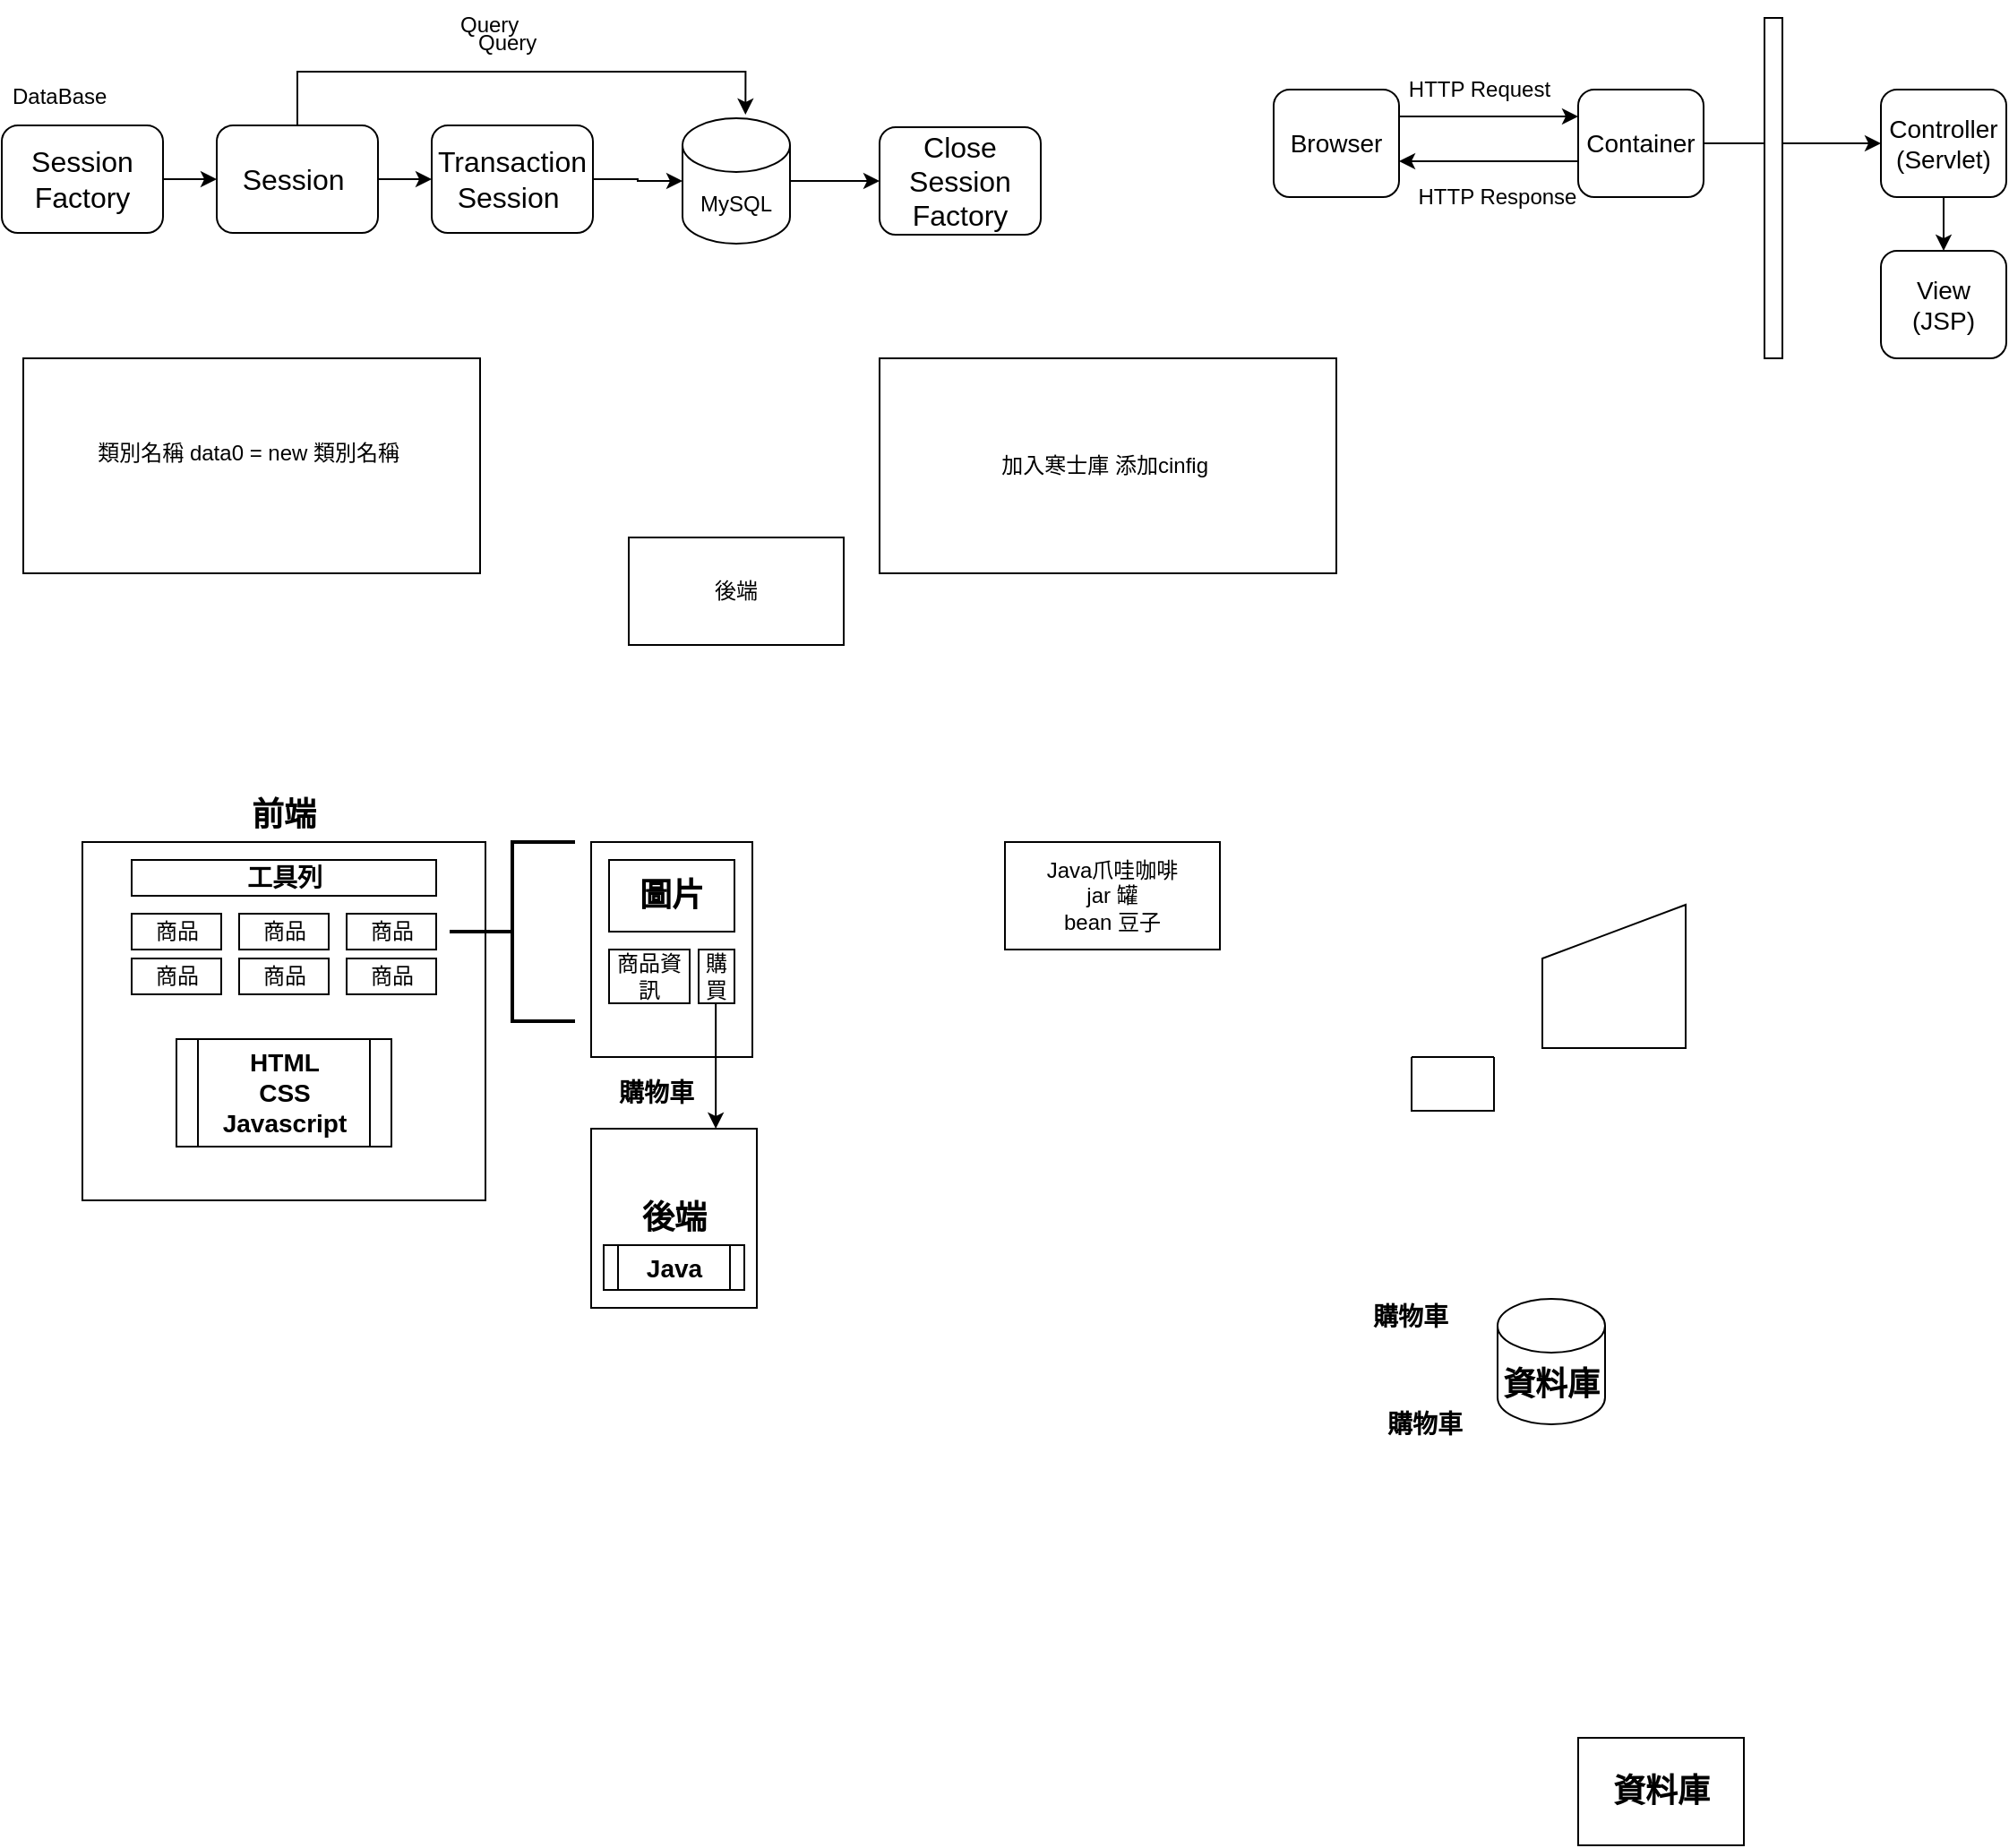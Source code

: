 <mxfile version="14.9.5" type="github" pages="3">
  <diagram id="rDdBpDqi4RxHb2UsrFF-" name="Hibernate">
    <mxGraphModel dx="1422" dy="727" grid="1" gridSize="10" guides="1" tooltips="1" connect="1" arrows="1" fold="1" page="1" pageScale="1" pageWidth="827" pageHeight="1169" math="0" shadow="0">
      <root>
        <mxCell id="0" />
        <mxCell id="1" parent="0" />
        <mxCell id="GRbLOctInRLQ35KNLS4D-6" value="" style="edgeStyle=orthogonalEdgeStyle;rounded=0;orthogonalLoop=1;jettySize=auto;html=1;" parent="1" source="GRbLOctInRLQ35KNLS4D-1" target="GRbLOctInRLQ35KNLS4D-2" edge="1">
          <mxGeometry relative="1" as="geometry" />
        </mxCell>
        <mxCell id="GRbLOctInRLQ35KNLS4D-1" value="&lt;font size=&quot;3&quot;&gt;Session Factory&lt;/font&gt;" style="rounded=1;whiteSpace=wrap;html=1;" parent="1" vertex="1">
          <mxGeometry x="40" y="100" width="90" height="60" as="geometry" />
        </mxCell>
        <mxCell id="GRbLOctInRLQ35KNLS4D-9" value="" style="edgeStyle=orthogonalEdgeStyle;rounded=0;orthogonalLoop=1;jettySize=auto;html=1;" parent="1" source="GRbLOctInRLQ35KNLS4D-2" target="GRbLOctInRLQ35KNLS4D-3" edge="1">
          <mxGeometry relative="1" as="geometry" />
        </mxCell>
        <mxCell id="GRbLOctInRLQ35KNLS4D-10" style="edgeStyle=orthogonalEdgeStyle;rounded=0;orthogonalLoop=1;jettySize=auto;html=1;entryX=0.586;entryY=-0.029;entryDx=0;entryDy=0;entryPerimeter=0;" parent="1" source="GRbLOctInRLQ35KNLS4D-2" target="GRbLOctInRLQ35KNLS4D-7" edge="1">
          <mxGeometry relative="1" as="geometry">
            <Array as="points">
              <mxPoint x="205" y="70" />
              <mxPoint x="455" y="70" />
            </Array>
          </mxGeometry>
        </mxCell>
        <mxCell id="GRbLOctInRLQ35KNLS4D-2" value="&lt;font size=&quot;3&quot;&gt;Session&amp;nbsp;&lt;/font&gt;" style="rounded=1;whiteSpace=wrap;html=1;" parent="1" vertex="1">
          <mxGeometry x="160" y="100" width="90" height="60" as="geometry" />
        </mxCell>
        <mxCell id="GRbLOctInRLQ35KNLS4D-12" value="" style="edgeStyle=orthogonalEdgeStyle;rounded=0;orthogonalLoop=1;jettySize=auto;html=1;" parent="1" source="GRbLOctInRLQ35KNLS4D-3" target="GRbLOctInRLQ35KNLS4D-7" edge="1">
          <mxGeometry relative="1" as="geometry" />
        </mxCell>
        <mxCell id="GRbLOctInRLQ35KNLS4D-3" value="&lt;font size=&quot;3&quot;&gt;Transaction&lt;br&gt;Session&amp;nbsp;&lt;/font&gt;" style="rounded=1;whiteSpace=wrap;html=1;" parent="1" vertex="1">
          <mxGeometry x="280" y="100" width="90" height="60" as="geometry" />
        </mxCell>
        <mxCell id="GRbLOctInRLQ35KNLS4D-4" value="&lt;font size=&quot;3&quot;&gt;Close&lt;br&gt;Session Factory&lt;/font&gt;" style="rounded=1;whiteSpace=wrap;html=1;" parent="1" vertex="1">
          <mxGeometry x="530" y="101" width="90" height="60" as="geometry" />
        </mxCell>
        <mxCell id="GRbLOctInRLQ35KNLS4D-15" value="" style="edgeStyle=orthogonalEdgeStyle;rounded=0;orthogonalLoop=1;jettySize=auto;html=1;" parent="1" source="GRbLOctInRLQ35KNLS4D-7" target="GRbLOctInRLQ35KNLS4D-4" edge="1">
          <mxGeometry relative="1" as="geometry" />
        </mxCell>
        <mxCell id="GRbLOctInRLQ35KNLS4D-7" value="MySQL" style="shape=cylinder3;whiteSpace=wrap;html=1;boundedLbl=1;backgroundOutline=1;size=15;" parent="1" vertex="1">
          <mxGeometry x="420" y="96" width="60" height="70" as="geometry" />
        </mxCell>
        <mxCell id="GRbLOctInRLQ35KNLS4D-8" value="DataBase" style="text;strokeColor=none;fillColor=none;align=left;verticalAlign=top;spacingLeft=4;spacingRight=4;overflow=hidden;rotatable=0;points=[[0,0.5],[1,0.5]];portConstraint=eastwest;" parent="1" vertex="1">
          <mxGeometry x="40" y="70" width="70" height="26" as="geometry" />
        </mxCell>
        <mxCell id="GRbLOctInRLQ35KNLS4D-11" value="Query" style="text;strokeColor=none;fillColor=none;align=left;verticalAlign=top;spacingLeft=4;spacingRight=4;overflow=hidden;rotatable=0;points=[[0,0.5],[1,0.5]];portConstraint=eastwest;" parent="1" vertex="1">
          <mxGeometry x="290" y="30" width="70" height="26" as="geometry" />
        </mxCell>
        <mxCell id="Z_WVJiM-YS2bVTx3nGfe-1" value="Java爪哇咖啡&lt;br&gt;jar 罐&lt;br&gt;bean 豆子" style="rounded=0;whiteSpace=wrap;html=1;" parent="1" vertex="1">
          <mxGeometry x="600" y="500" width="120" height="60" as="geometry" />
        </mxCell>
        <mxCell id="Z_WVJiM-YS2bVTx3nGfe-2" value="加入寒士庫 添加cinfig&amp;nbsp;" style="rounded=0;whiteSpace=wrap;html=1;" parent="1" vertex="1">
          <mxGeometry x="530" y="230" width="255" height="120" as="geometry" />
        </mxCell>
        <mxCell id="Z_WVJiM-YS2bVTx3nGfe-3" value="類別名稱 data0 = new 類別名稱&amp;nbsp;&lt;b&gt;&lt;br&gt;&lt;/b&gt;&amp;nbsp;" style="rounded=0;whiteSpace=wrap;html=1;" parent="1" vertex="1">
          <mxGeometry x="52" y="230" width="255" height="120" as="geometry" />
        </mxCell>
        <mxCell id="Z_WVJiM-YS2bVTx3nGfe-4" value="" style="rounded=0;whiteSpace=wrap;html=1;" parent="1" vertex="1">
          <mxGeometry x="85" y="500" width="225" height="200" as="geometry" />
        </mxCell>
        <mxCell id="omdUG3b_8O55ab4TAmNr-2" value="&lt;font style=&quot;font-size: 14px&quot;&gt;&lt;b&gt;工具列&lt;/b&gt;&lt;/font&gt;" style="rounded=0;whiteSpace=wrap;html=1;" parent="1" vertex="1">
          <mxGeometry x="112.5" y="510" width="170" height="20" as="geometry" />
        </mxCell>
        <mxCell id="omdUG3b_8O55ab4TAmNr-3" value="商品" style="rounded=0;whiteSpace=wrap;html=1;" parent="1" vertex="1">
          <mxGeometry x="112.5" y="540" width="50" height="20" as="geometry" />
        </mxCell>
        <mxCell id="omdUG3b_8O55ab4TAmNr-5" value="商品" style="rounded=0;whiteSpace=wrap;html=1;" parent="1" vertex="1">
          <mxGeometry x="172.5" y="540" width="50" height="20" as="geometry" />
        </mxCell>
        <mxCell id="omdUG3b_8O55ab4TAmNr-6" value="商品" style="rounded=0;whiteSpace=wrap;html=1;" parent="1" vertex="1">
          <mxGeometry x="112.5" y="565" width="50" height="20" as="geometry" />
        </mxCell>
        <mxCell id="omdUG3b_8O55ab4TAmNr-7" value="商品" style="rounded=0;whiteSpace=wrap;html=1;" parent="1" vertex="1">
          <mxGeometry x="172.5" y="565" width="50" height="20" as="geometry" />
        </mxCell>
        <mxCell id="omdUG3b_8O55ab4TAmNr-8" value="商品" style="rounded=0;whiteSpace=wrap;html=1;" parent="1" vertex="1">
          <mxGeometry x="232.5" y="540" width="50" height="20" as="geometry" />
        </mxCell>
        <mxCell id="omdUG3b_8O55ab4TAmNr-9" value="商品" style="rounded=0;whiteSpace=wrap;html=1;" parent="1" vertex="1">
          <mxGeometry x="232.5" y="565" width="50" height="20" as="geometry" />
        </mxCell>
        <mxCell id="omdUG3b_8O55ab4TAmNr-13" value="" style="swimlane;startSize=0;" parent="1" vertex="1" collapsed="1">
          <mxGeometry x="827" y="620" width="46" height="30" as="geometry">
            <mxRectangle x="400" y="210" width="200" height="200" as="alternateBounds" />
          </mxGeometry>
        </mxCell>
        <mxCell id="omdUG3b_8O55ab4TAmNr-14" value="" style="rounded=0;whiteSpace=wrap;html=1;" parent="1" vertex="1">
          <mxGeometry x="369" y="500" width="90" height="120" as="geometry" />
        </mxCell>
        <mxCell id="omdUG3b_8O55ab4TAmNr-15" value="Query" style="text;strokeColor=none;fillColor=none;align=left;verticalAlign=top;spacingLeft=4;spacingRight=4;overflow=hidden;rotatable=0;points=[[0,0.5],[1,0.5]];portConstraint=eastwest;" parent="1" vertex="1">
          <mxGeometry x="300" y="40" width="70" height="26" as="geometry" />
        </mxCell>
        <mxCell id="omdUG3b_8O55ab4TAmNr-16" value="&lt;b&gt;&lt;font style=&quot;font-size: 18px&quot;&gt;前端&lt;/font&gt;&lt;/b&gt;" style="text;html=1;strokeColor=none;fillColor=none;align=center;verticalAlign=middle;whiteSpace=wrap;rounded=0;" parent="1" vertex="1">
          <mxGeometry x="171.25" y="470" width="52.5" height="30" as="geometry" />
        </mxCell>
        <mxCell id="omdUG3b_8O55ab4TAmNr-20" value="後端" style="rounded=0;whiteSpace=wrap;html=1;" parent="1" vertex="1">
          <mxGeometry x="390" y="330" width="120" height="60" as="geometry" />
        </mxCell>
        <mxCell id="omdUG3b_8O55ab4TAmNr-22" value="&lt;b&gt;&lt;font style=&quot;font-size: 14px&quot;&gt;購物車&lt;/font&gt;&lt;/b&gt;" style="text;html=1;strokeColor=none;fillColor=none;align=center;verticalAlign=middle;whiteSpace=wrap;rounded=0;" parent="1" vertex="1">
          <mxGeometry x="379" y="625" width="52.5" height="30" as="geometry" />
        </mxCell>
        <mxCell id="omdUG3b_8O55ab4TAmNr-23" value="&lt;b&gt;&lt;font style=&quot;font-size: 18px&quot;&gt;圖片&lt;/font&gt;&lt;/b&gt;" style="rounded=0;whiteSpace=wrap;html=1;" parent="1" vertex="1">
          <mxGeometry x="379" y="510" width="70" height="40" as="geometry" />
        </mxCell>
        <mxCell id="omdUG3b_8O55ab4TAmNr-25" value="購買" style="rounded=0;whiteSpace=wrap;html=1;" parent="1" vertex="1">
          <mxGeometry x="429" y="560" width="20" height="30" as="geometry" />
        </mxCell>
        <mxCell id="omdUG3b_8O55ab4TAmNr-26" value="商品資訊" style="rounded=0;whiteSpace=wrap;html=1;" parent="1" vertex="1">
          <mxGeometry x="379" y="560" width="45" height="30" as="geometry" />
        </mxCell>
        <mxCell id="omdUG3b_8O55ab4TAmNr-27" value="&lt;font style=&quot;font-size: 18px&quot;&gt;&lt;b&gt;後端&lt;/b&gt;&lt;/font&gt;" style="rounded=0;whiteSpace=wrap;html=1;" parent="1" vertex="1">
          <mxGeometry x="369" y="660" width="92.5" height="100" as="geometry" />
        </mxCell>
        <mxCell id="omdUG3b_8O55ab4TAmNr-32" value="" style="shape=manualInput;whiteSpace=wrap;html=1;" parent="1" vertex="1">
          <mxGeometry x="900" y="535" width="80" height="80" as="geometry" />
        </mxCell>
        <mxCell id="omdUG3b_8O55ab4TAmNr-33" value="" style="strokeWidth=2;html=1;shape=mxgraph.flowchart.annotation_2;align=left;labelPosition=right;pointerEvents=1;" parent="1" vertex="1">
          <mxGeometry x="290" y="500" width="70" height="100" as="geometry" />
        </mxCell>
        <mxCell id="omdUG3b_8O55ab4TAmNr-37" value="&lt;b&gt;&lt;font style=&quot;font-size: 14px&quot;&gt;HTML&lt;br&gt;CSS&lt;br&gt;Javascript&lt;br&gt;&lt;/font&gt;&lt;/b&gt;" style="shape=process;whiteSpace=wrap;html=1;backgroundOutline=1;" parent="1" vertex="1">
          <mxGeometry x="137.5" y="610" width="120" height="60" as="geometry" />
        </mxCell>
        <mxCell id="omdUG3b_8O55ab4TAmNr-40" value="" style="endArrow=classic;html=1;" parent="1" edge="1">
          <mxGeometry width="50" height="50" relative="1" as="geometry">
            <mxPoint x="438.58" y="590" as="sourcePoint" />
            <mxPoint x="438.58" y="660" as="targetPoint" />
          </mxGeometry>
        </mxCell>
        <mxCell id="omdUG3b_8O55ab4TAmNr-42" value="&lt;span style=&quot;font-size: 18px&quot;&gt;&lt;b&gt;資料庫&lt;/b&gt;&lt;/span&gt;" style="rounded=0;whiteSpace=wrap;html=1;" parent="1" vertex="1">
          <mxGeometry x="920" y="1000" width="92.5" height="60" as="geometry" />
        </mxCell>
        <mxCell id="omdUG3b_8O55ab4TAmNr-43" value="&lt;b style=&quot;font-size: 18px&quot;&gt;資料庫&lt;/b&gt;" style="shape=cylinder3;whiteSpace=wrap;html=1;boundedLbl=1;backgroundOutline=1;size=15;" parent="1" vertex="1">
          <mxGeometry x="875" y="755" width="60" height="70" as="geometry" />
        </mxCell>
        <mxCell id="omdUG3b_8O55ab4TAmNr-47" value="&lt;b&gt;&lt;font style=&quot;font-size: 14px&quot;&gt;購物車&lt;/font&gt;&lt;/b&gt;" style="text;html=1;strokeColor=none;fillColor=none;align=center;verticalAlign=middle;whiteSpace=wrap;rounded=0;" parent="1" vertex="1">
          <mxGeometry x="807.5" y="810" width="52.5" height="30" as="geometry" />
        </mxCell>
        <mxCell id="omdUG3b_8O55ab4TAmNr-48" value="&lt;b&gt;&lt;font style=&quot;font-size: 14px&quot;&gt;購物車&lt;/font&gt;&lt;/b&gt;" style="text;html=1;strokeColor=none;fillColor=none;align=center;verticalAlign=middle;whiteSpace=wrap;rounded=0;" parent="1" vertex="1">
          <mxGeometry x="800" y="750" width="52.5" height="30" as="geometry" />
        </mxCell>
        <mxCell id="omdUG3b_8O55ab4TAmNr-49" value="&lt;b&gt;&lt;font style=&quot;font-size: 14px&quot;&gt;Java&lt;br&gt;&lt;/font&gt;&lt;/b&gt;" style="shape=process;whiteSpace=wrap;html=1;backgroundOutline=1;" parent="1" vertex="1">
          <mxGeometry x="376" y="725" width="78.5" height="25" as="geometry" />
        </mxCell>
        <mxCell id="Z9qHYOTR8lFPnGcrBoOA-1" value="" style="edgeStyle=orthogonalEdgeStyle;rounded=0;orthogonalLoop=1;jettySize=auto;html=1;entryX=0;entryY=0.25;entryDx=0;entryDy=0;exitX=1;exitY=0.25;exitDx=0;exitDy=0;" parent="1" source="Z9qHYOTR8lFPnGcrBoOA-2" target="Z9qHYOTR8lFPnGcrBoOA-5" edge="1">
          <mxGeometry relative="1" as="geometry" />
        </mxCell>
        <mxCell id="Z9qHYOTR8lFPnGcrBoOA-2" value="&lt;font style=&quot;font-size: 14px&quot;&gt;Browser&lt;/font&gt;" style="rounded=1;whiteSpace=wrap;html=1;" parent="1" vertex="1">
          <mxGeometry x="750" y="80" width="70" height="60" as="geometry" />
        </mxCell>
        <mxCell id="Z9qHYOTR8lFPnGcrBoOA-3" value="" style="edgeStyle=orthogonalEdgeStyle;rounded=0;orthogonalLoop=1;jettySize=auto;html=1;" parent="1" source="Z9qHYOTR8lFPnGcrBoOA-5" target="Z9qHYOTR8lFPnGcrBoOA-2" edge="1">
          <mxGeometry relative="1" as="geometry">
            <Array as="points">
              <mxPoint x="850" y="120" />
              <mxPoint x="850" y="120" />
            </Array>
          </mxGeometry>
        </mxCell>
        <mxCell id="Z9qHYOTR8lFPnGcrBoOA-4" value="" style="edgeStyle=orthogonalEdgeStyle;rounded=0;orthogonalLoop=1;jettySize=auto;html=1;" parent="1" source="Z9qHYOTR8lFPnGcrBoOA-5" target="Z9qHYOTR8lFPnGcrBoOA-10" edge="1">
          <mxGeometry relative="1" as="geometry" />
        </mxCell>
        <mxCell id="Z9qHYOTR8lFPnGcrBoOA-5" value="&lt;font style=&quot;font-size: 14px&quot;&gt;Container&lt;/font&gt;" style="rounded=1;whiteSpace=wrap;html=1;" parent="1" vertex="1">
          <mxGeometry x="920" y="80" width="70" height="60" as="geometry" />
        </mxCell>
        <mxCell id="Z9qHYOTR8lFPnGcrBoOA-6" value="HTTP Request" style="text;html=1;strokeColor=none;fillColor=none;align=center;verticalAlign=middle;whiteSpace=wrap;rounded=0;" parent="1" vertex="1">
          <mxGeometry x="820" y="70" width="90" height="20" as="geometry" />
        </mxCell>
        <mxCell id="Z9qHYOTR8lFPnGcrBoOA-7" value="HTTP Response" style="text;html=1;strokeColor=none;fillColor=none;align=center;verticalAlign=middle;whiteSpace=wrap;rounded=0;" parent="1" vertex="1">
          <mxGeometry x="820" y="130" width="110" height="20" as="geometry" />
        </mxCell>
        <mxCell id="Z9qHYOTR8lFPnGcrBoOA-8" value="" style="rounded=0;whiteSpace=wrap;html=1;rotation=-90;" parent="1" vertex="1">
          <mxGeometry x="934" y="130" width="190" height="10" as="geometry" />
        </mxCell>
        <mxCell id="Z9qHYOTR8lFPnGcrBoOA-9" value="" style="edgeStyle=orthogonalEdgeStyle;rounded=0;orthogonalLoop=1;jettySize=auto;html=1;" parent="1" source="Z9qHYOTR8lFPnGcrBoOA-10" target="Z9qHYOTR8lFPnGcrBoOA-11" edge="1">
          <mxGeometry relative="1" as="geometry" />
        </mxCell>
        <mxCell id="Z9qHYOTR8lFPnGcrBoOA-10" value="&lt;span style=&quot;font-size: 14px&quot;&gt;Controller&lt;br&gt;(Servlet)&lt;br&gt;&lt;/span&gt;" style="rounded=1;whiteSpace=wrap;html=1;" parent="1" vertex="1">
          <mxGeometry x="1089" y="80" width="70" height="60" as="geometry" />
        </mxCell>
        <mxCell id="Z9qHYOTR8lFPnGcrBoOA-11" value="&lt;font style=&quot;font-size: 14px&quot;&gt;View&lt;br&gt;(JSP)&lt;br&gt;&lt;/font&gt;" style="rounded=1;whiteSpace=wrap;html=1;" parent="1" vertex="1">
          <mxGeometry x="1089" y="170" width="70" height="60" as="geometry" />
        </mxCell>
      </root>
    </mxGraphModel>
  </diagram>
  <diagram id="cPzm2RTzeV2RAjF779gP" name="network">
    <mxGraphModel dx="1422" dy="3065" grid="1" gridSize="10" guides="1" tooltips="1" connect="1" arrows="1" fold="1" page="1" pageScale="1" pageWidth="827" pageHeight="1169" math="0" shadow="0">
      <root>
        <mxCell id="INqMSKF-Y5E2wTVwk0C8-0" />
        <mxCell id="INqMSKF-Y5E2wTVwk0C8-1" parent="INqMSKF-Y5E2wTVwk0C8-0" />
        <mxCell id="RmlZYO5hLmrRHGIXrjeg-4" value="" style="edgeStyle=orthogonalEdgeStyle;rounded=0;orthogonalLoop=1;jettySize=auto;html=1;entryX=0;entryY=0.25;entryDx=0;entryDy=0;exitX=1;exitY=0.25;exitDx=0;exitDy=0;" parent="INqMSKF-Y5E2wTVwk0C8-1" source="RmlZYO5hLmrRHGIXrjeg-1" target="RmlZYO5hLmrRHGIXrjeg-2" edge="1">
          <mxGeometry relative="1" as="geometry" />
        </mxCell>
        <mxCell id="RmlZYO5hLmrRHGIXrjeg-1" value="&lt;font style=&quot;font-size: 14px&quot;&gt;Browser&lt;br&gt;(client)&lt;br&gt;&lt;/font&gt;" style="rounded=1;whiteSpace=wrap;html=1;" parent="INqMSKF-Y5E2wTVwk0C8-1" vertex="1">
          <mxGeometry x="30" y="-1050" width="70" height="60" as="geometry" />
        </mxCell>
        <mxCell id="RmlZYO5hLmrRHGIXrjeg-6" value="" style="edgeStyle=orthogonalEdgeStyle;rounded=0;orthogonalLoop=1;jettySize=auto;html=1;" parent="INqMSKF-Y5E2wTVwk0C8-1" source="RmlZYO5hLmrRHGIXrjeg-2" target="RmlZYO5hLmrRHGIXrjeg-1" edge="1">
          <mxGeometry relative="1" as="geometry">
            <Array as="points">
              <mxPoint x="130" y="-1010" />
              <mxPoint x="130" y="-1010" />
            </Array>
          </mxGeometry>
        </mxCell>
        <mxCell id="RmlZYO5hLmrRHGIXrjeg-15" value="" style="edgeStyle=orthogonalEdgeStyle;rounded=0;orthogonalLoop=1;jettySize=auto;html=1;" parent="INqMSKF-Y5E2wTVwk0C8-1" source="RmlZYO5hLmrRHGIXrjeg-2" target="RmlZYO5hLmrRHGIXrjeg-10" edge="1">
          <mxGeometry relative="1" as="geometry" />
        </mxCell>
        <mxCell id="RmlZYO5hLmrRHGIXrjeg-2" value="&lt;font&gt;&lt;font style=&quot;font-size: 14px&quot;&gt;web-&lt;/font&gt;&lt;br&gt;&lt;span style=&quot;font-size: 14px&quot;&gt;Container&lt;/span&gt;&lt;br&gt;&lt;span style=&quot;font-size: 14px&quot;&gt;(Container)&lt;/span&gt;&lt;br&gt;&lt;br&gt;&lt;/font&gt;" style="rounded=1;whiteSpace=wrap;html=1;" parent="INqMSKF-Y5E2wTVwk0C8-1" vertex="1">
          <mxGeometry x="200" y="-1050" width="70" height="60" as="geometry" />
        </mxCell>
        <mxCell id="RmlZYO5hLmrRHGIXrjeg-8" value="HTTP Response" style="text;html=1;strokeColor=none;fillColor=none;align=center;verticalAlign=middle;whiteSpace=wrap;rounded=0;" parent="INqMSKF-Y5E2wTVwk0C8-1" vertex="1">
          <mxGeometry x="98" y="-1000" width="110" height="20" as="geometry" />
        </mxCell>
        <mxCell id="RmlZYO5hLmrRHGIXrjeg-9" value="" style="rounded=0;whiteSpace=wrap;html=1;rotation=-90;" parent="INqMSKF-Y5E2wTVwk0C8-1" vertex="1">
          <mxGeometry x="320" y="-1000" width="190" height="10" as="geometry" />
        </mxCell>
        <mxCell id="RmlZYO5hLmrRHGIXrjeg-16" value="" style="edgeStyle=orthogonalEdgeStyle;rounded=0;orthogonalLoop=1;jettySize=auto;html=1;" parent="INqMSKF-Y5E2wTVwk0C8-1" source="RmlZYO5hLmrRHGIXrjeg-10" target="RmlZYO5hLmrRHGIXrjeg-14" edge="1">
          <mxGeometry relative="1" as="geometry" />
        </mxCell>
        <mxCell id="bKTtF9pzy7unHGFKsQa6-8" value="" style="edgeStyle=orthogonalEdgeStyle;rounded=0;orthogonalLoop=1;jettySize=auto;html=1;" parent="INqMSKF-Y5E2wTVwk0C8-1" source="RmlZYO5hLmrRHGIXrjeg-10" target="bKTtF9pzy7unHGFKsQa6-7" edge="1">
          <mxGeometry relative="1" as="geometry" />
        </mxCell>
        <mxCell id="RmlZYO5hLmrRHGIXrjeg-10" value="&lt;span style=&quot;font-size: 14px&quot;&gt;Controller&lt;br&gt;(Servlet)&lt;br&gt;&lt;/span&gt;" style="rounded=1;whiteSpace=wrap;html=1;" parent="INqMSKF-Y5E2wTVwk0C8-1" vertex="1">
          <mxGeometry x="475" y="-1050" width="70" height="60" as="geometry" />
        </mxCell>
        <mxCell id="bKTtF9pzy7unHGFKsQa6-0" value="" style="edgeStyle=orthogonalEdgeStyle;rounded=0;orthogonalLoop=1;jettySize=auto;html=1;entryX=0.5;entryY=1;entryDx=0;entryDy=0;" parent="INqMSKF-Y5E2wTVwk0C8-1" source="RmlZYO5hLmrRHGIXrjeg-14" target="RmlZYO5hLmrRHGIXrjeg-2" edge="1">
          <mxGeometry relative="1" as="geometry">
            <Array as="points">
              <mxPoint x="235" y="-930" />
            </Array>
          </mxGeometry>
        </mxCell>
        <mxCell id="RmlZYO5hLmrRHGIXrjeg-14" value="&lt;font style=&quot;font-size: 14px&quot;&gt;View&lt;br&gt;(JSP)&lt;br&gt;&lt;/font&gt;" style="rounded=1;whiteSpace=wrap;html=1;" parent="INqMSKF-Y5E2wTVwk0C8-1" vertex="1">
          <mxGeometry x="475" y="-960" width="70" height="60" as="geometry" />
        </mxCell>
        <mxCell id="bKTtF9pzy7unHGFKsQa6-2" value="DataBase" style="shape=cylinder3;whiteSpace=wrap;html=1;boundedLbl=1;backgroundOutline=1;size=15;" parent="INqMSKF-Y5E2wTVwk0C8-1" vertex="1">
          <mxGeometry x="705" y="-955" width="60" height="80" as="geometry" />
        </mxCell>
        <mxCell id="bKTtF9pzy7unHGFKsQa6-3" value="HTTP ServletRequest" style="text;html=1;strokeColor=none;fillColor=none;align=center;verticalAlign=middle;whiteSpace=wrap;rounded=0;" parent="INqMSKF-Y5E2wTVwk0C8-1" vertex="1">
          <mxGeometry x="271" y="-1070" width="130" height="20" as="geometry" />
        </mxCell>
        <mxCell id="bKTtF9pzy7unHGFKsQa6-5" value="HTTP ServletResponse" style="text;html=1;strokeColor=none;fillColor=none;align=center;verticalAlign=middle;whiteSpace=wrap;rounded=0;" parent="INqMSKF-Y5E2wTVwk0C8-1" vertex="1">
          <mxGeometry x="275" y="-1050" width="130" height="20" as="geometry" />
        </mxCell>
        <mxCell id="bKTtF9pzy7unHGFKsQa6-11" value="" style="edgeStyle=orthogonalEdgeStyle;rounded=0;orthogonalLoop=1;jettySize=auto;html=1;" parent="INqMSKF-Y5E2wTVwk0C8-1" source="bKTtF9pzy7unHGFKsQa6-7" target="bKTtF9pzy7unHGFKsQa6-9" edge="1">
          <mxGeometry relative="1" as="geometry" />
        </mxCell>
        <mxCell id="bKTtF9pzy7unHGFKsQa6-7" value="&lt;span style=&quot;font-size: 14px&quot;&gt;Business&lt;br&gt;Service&lt;br&gt;&lt;/span&gt;" style="rounded=1;whiteSpace=wrap;html=1;" parent="INqMSKF-Y5E2wTVwk0C8-1" vertex="1">
          <mxGeometry x="590" y="-1050" width="70" height="60" as="geometry" />
        </mxCell>
        <mxCell id="bKTtF9pzy7unHGFKsQa6-12" value="" style="edgeStyle=orthogonalEdgeStyle;rounded=0;orthogonalLoop=1;jettySize=auto;html=1;" parent="INqMSKF-Y5E2wTVwk0C8-1" source="bKTtF9pzy7unHGFKsQa6-9" target="bKTtF9pzy7unHGFKsQa6-2" edge="1">
          <mxGeometry relative="1" as="geometry" />
        </mxCell>
        <mxCell id="bKTtF9pzy7unHGFKsQa6-9" value="&lt;span style=&quot;font-size: 14px&quot;&gt;Data&lt;br&gt;Access Object&lt;br&gt;&lt;/span&gt;" style="rounded=1;whiteSpace=wrap;html=1;" parent="INqMSKF-Y5E2wTVwk0C8-1" vertex="1">
          <mxGeometry x="700" y="-1050" width="70" height="60" as="geometry" />
        </mxCell>
        <mxCell id="2u1jfR4H0UCvCDiq0UhU-0" value="&lt;font style=&quot;font-size: 14px&quot;&gt;Filter&lt;/font&gt;" style="text;html=1;strokeColor=none;fillColor=none;align=center;verticalAlign=middle;whiteSpace=wrap;rounded=0;" parent="INqMSKF-Y5E2wTVwk0C8-1" vertex="1">
          <mxGeometry x="350" y="-1120" width="130" height="20" as="geometry" />
        </mxCell>
        <mxCell id="FnlnhZm7-S-a-6oRexYS-2" value="如同Java程式和JVM的關係，Servlet和JSP也只認識web&lt;span style=&quot;font-size: 14px&quot;&gt;Container&lt;/span&gt;這個伺服器，可以幫助它在不同的web上運行(ex:tomcat)" style="shape=callout;whiteSpace=wrap;html=1;perimeter=calloutPerimeter;" parent="INqMSKF-Y5E2wTVwk0C8-1" vertex="1">
          <mxGeometry x="150" y="-1160" width="210" height="100" as="geometry" />
        </mxCell>
        <mxCell id="FnlnhZm7-S-a-6oRexYS-3" value="解析HTTP Request，&lt;br&gt;建立物件(ex:HTTP ServletRequest)" style="shape=process;whiteSpace=wrap;html=1;backgroundOutline=1;" parent="INqMSKF-Y5E2wTVwk0C8-1" vertex="1">
          <mxGeometry x="246" y="-875" width="154" height="70" as="geometry" />
        </mxCell>
        <mxCell id="FnlnhZm7-S-a-6oRexYS-7" value="透過url來決定要給哪個&lt;font style=&quot;font-size: 12px&quot;&gt;Servlet&lt;/font&gt;&lt;font style=&quot;font-size: 12px&quot;&gt;處理&lt;/font&gt;" style="shape=process;whiteSpace=wrap;html=1;backgroundOutline=1;" parent="INqMSKF-Y5E2wTVwk0C8-1" vertex="1">
          <mxGeometry x="525" y="-1190" width="130" height="60" as="geometry" />
        </mxCell>
        <mxCell id="FnlnhZm7-S-a-6oRexYS-11" value="" style="endArrow=none;dashed=1;html=1;" parent="INqMSKF-Y5E2wTVwk0C8-1" edge="1">
          <mxGeometry width="50" height="50" relative="1" as="geometry">
            <mxPoint x="330" y="-875" as="sourcePoint" />
            <mxPoint x="330" y="-1020" as="targetPoint" />
          </mxGeometry>
        </mxCell>
        <mxCell id="PUGMseVjAd1Qraa9llqm-0" value="contauner決定HTTP Response是給哪個servlet，.有四種match(ExactMatch:網址要完全符合)" style="shape=process;whiteSpace=wrap;html=1;backgroundOutline=1;" parent="INqMSKF-Y5E2wTVwk0C8-1" vertex="1">
          <mxGeometry x="21" y="-890" width="154" height="220" as="geometry" />
        </mxCell>
        <mxCell id="PUGMseVjAd1Qraa9llqm-2" value="Moudle" style="text;whiteSpace=wrap;html=1;" parent="INqMSKF-Y5E2wTVwk0C8-1" vertex="1">
          <mxGeometry x="595" y="-1080" width="60" height="30" as="geometry" />
        </mxCell>
        <mxCell id="PUGMseVjAd1Qraa9llqm-3" value="解析(ex:HTTP ServletRequest)" style="shape=process;whiteSpace=wrap;html=1;backgroundOutline=1;" parent="INqMSKF-Y5E2wTVwk0C8-1" vertex="1">
          <mxGeometry x="551" y="-850" width="154" height="70" as="geometry" />
        </mxCell>
        <mxCell id="PUGMseVjAd1Qraa9llqm-4" value="" style="endArrow=none;dashed=1;html=1;dashPattern=1 3;strokeWidth=2;entryX=0.886;entryY=1.071;entryDx=0;entryDy=0;entryPerimeter=0;exitX=0.25;exitY=0;exitDx=0;exitDy=0;" parent="INqMSKF-Y5E2wTVwk0C8-1" source="PUGMseVjAd1Qraa9llqm-3" target="RmlZYO5hLmrRHGIXrjeg-10" edge="1">
          <mxGeometry width="50" height="50" relative="1" as="geometry">
            <mxPoint x="390" y="-810" as="sourcePoint" />
            <mxPoint x="440" y="-860" as="targetPoint" />
          </mxGeometry>
        </mxCell>
        <mxCell id="l3EN2j81dDauGDQOcv72-20" value="Text" style="text;html=1;align=center;verticalAlign=middle;resizable=0;points=[];autosize=1;strokeColor=none;" parent="INqMSKF-Y5E2wTVwk0C8-1" vertex="1">
          <mxGeometry x="500" y="-600" width="40" height="20" as="geometry" />
        </mxCell>
        <mxCell id="l3EN2j81dDauGDQOcv72-21" value="" style="rounded=0;whiteSpace=wrap;html=1;rotation=-90;" parent="INqMSKF-Y5E2wTVwk0C8-1" vertex="1">
          <mxGeometry x="355" y="-1000" width="190" height="10" as="geometry" />
        </mxCell>
        <mxCell id="l3EN2j81dDauGDQOcv72-22" value="" style="edgeStyle=orthogonalEdgeStyle;rounded=0;orthogonalLoop=1;jettySize=auto;html=1;entryX=0;entryY=0.25;entryDx=0;entryDy=0;exitX=1;exitY=0.25;exitDx=0;exitDy=0;" parent="INqMSKF-Y5E2wTVwk0C8-1" source="l3EN2j81dDauGDQOcv72-23" target="l3EN2j81dDauGDQOcv72-26" edge="1">
          <mxGeometry relative="1" as="geometry" />
        </mxCell>
        <mxCell id="l3EN2j81dDauGDQOcv72-23" value="&lt;font style=&quot;font-size: 14px&quot;&gt;Browser&lt;br&gt;(client)&lt;br&gt;&lt;/font&gt;" style="rounded=1;whiteSpace=wrap;html=1;" parent="INqMSKF-Y5E2wTVwk0C8-1" vertex="1">
          <mxGeometry x="39" y="-490" width="70" height="60" as="geometry" />
        </mxCell>
        <mxCell id="l3EN2j81dDauGDQOcv72-24" value="" style="edgeStyle=orthogonalEdgeStyle;rounded=0;orthogonalLoop=1;jettySize=auto;html=1;" parent="INqMSKF-Y5E2wTVwk0C8-1" source="l3EN2j81dDauGDQOcv72-26" target="l3EN2j81dDauGDQOcv72-23" edge="1">
          <mxGeometry relative="1" as="geometry">
            <Array as="points">
              <mxPoint x="139" y="-450" />
              <mxPoint x="139" y="-450" />
            </Array>
          </mxGeometry>
        </mxCell>
        <mxCell id="l3EN2j81dDauGDQOcv72-25" value="" style="edgeStyle=orthogonalEdgeStyle;rounded=0;orthogonalLoop=1;jettySize=auto;html=1;" parent="INqMSKF-Y5E2wTVwk0C8-1" source="l3EN2j81dDauGDQOcv72-26" target="l3EN2j81dDauGDQOcv72-31" edge="1">
          <mxGeometry relative="1" as="geometry" />
        </mxCell>
        <mxCell id="l3EN2j81dDauGDQOcv72-26" value="&lt;font&gt;&lt;font style=&quot;font-size: 14px&quot;&gt;web-&lt;/font&gt;&lt;br&gt;&lt;span style=&quot;font-size: 14px&quot;&gt;Container&lt;/span&gt;&lt;br&gt;&lt;span style=&quot;font-size: 14px&quot;&gt;(Container)&lt;/span&gt;&lt;br&gt;&lt;br&gt;&lt;/font&gt;" style="rounded=1;whiteSpace=wrap;html=1;" parent="INqMSKF-Y5E2wTVwk0C8-1" vertex="1">
          <mxGeometry x="209" y="-490" width="70" height="60" as="geometry" />
        </mxCell>
        <mxCell id="l3EN2j81dDauGDQOcv72-27" value="HTTP Response" style="text;html=1;strokeColor=none;fillColor=none;align=center;verticalAlign=middle;whiteSpace=wrap;rounded=0;" parent="INqMSKF-Y5E2wTVwk0C8-1" vertex="1">
          <mxGeometry x="107" y="-440" width="110" height="20" as="geometry" />
        </mxCell>
        <mxCell id="l3EN2j81dDauGDQOcv72-28" value="" style="rounded=0;whiteSpace=wrap;html=1;rotation=-90;" parent="INqMSKF-Y5E2wTVwk0C8-1" vertex="1">
          <mxGeometry x="284.5" y="-395.5" width="279" height="10" as="geometry" />
        </mxCell>
        <mxCell id="l3EN2j81dDauGDQOcv72-29" value="" style="edgeStyle=orthogonalEdgeStyle;rounded=0;orthogonalLoop=1;jettySize=auto;html=1;" parent="INqMSKF-Y5E2wTVwk0C8-1" source="l3EN2j81dDauGDQOcv72-31" target="l3EN2j81dDauGDQOcv72-33" edge="1">
          <mxGeometry relative="1" as="geometry" />
        </mxCell>
        <mxCell id="l3EN2j81dDauGDQOcv72-30" value="" style="edgeStyle=orthogonalEdgeStyle;rounded=0;orthogonalLoop=1;jettySize=auto;html=1;exitX=1;exitY=0.5;exitDx=0;exitDy=0;entryX=0;entryY=0.5;entryDx=0;entryDy=0;" parent="INqMSKF-Y5E2wTVwk0C8-1" source="l3EN2j81dDauGDQOcv72-31" target="l3EN2j81dDauGDQOcv72-53" edge="1">
          <mxGeometry relative="1" as="geometry">
            <mxPoint x="920" y="-485" as="sourcePoint" />
            <mxPoint x="850" y="-460" as="targetPoint" />
            <Array as="points" />
          </mxGeometry>
        </mxCell>
        <mxCell id="l3EN2j81dDauGDQOcv72-31" value="Dispacher&lt;br&gt;Sernlet&lt;span style=&quot;font-size: 14px&quot;&gt;&lt;br&gt;&lt;/span&gt;" style="rounded=1;whiteSpace=wrap;html=1;" parent="INqMSKF-Y5E2wTVwk0C8-1" vertex="1">
          <mxGeometry x="484" y="-490" width="70" height="60" as="geometry" />
        </mxCell>
        <mxCell id="l3EN2j81dDauGDQOcv72-32" value="" style="edgeStyle=orthogonalEdgeStyle;rounded=0;orthogonalLoop=1;jettySize=auto;html=1;entryX=0.5;entryY=1;entryDx=0;entryDy=0;exitX=0;exitY=0.5;exitDx=0;exitDy=0;" parent="INqMSKF-Y5E2wTVwk0C8-1" source="l3EN2j81dDauGDQOcv72-33" target="l3EN2j81dDauGDQOcv72-26" edge="1">
          <mxGeometry relative="1" as="geometry">
            <Array as="points">
              <mxPoint x="244" y="-300" />
            </Array>
            <mxPoint x="480" y="-300" as="sourcePoint" />
          </mxGeometry>
        </mxCell>
        <mxCell id="l3EN2j81dDauGDQOcv72-33" value="&lt;font style=&quot;font-size: 14px&quot;&gt;View&lt;br&gt;(JSP)&lt;br&gt;&lt;/font&gt;" style="rounded=1;whiteSpace=wrap;html=1;" parent="INqMSKF-Y5E2wTVwk0C8-1" vertex="1">
          <mxGeometry x="484" y="-330" width="70" height="60" as="geometry" />
        </mxCell>
        <mxCell id="l3EN2j81dDauGDQOcv72-34" value="DataBase" style="shape=cylinder3;whiteSpace=wrap;html=1;boundedLbl=1;backgroundOutline=1;size=15;" parent="INqMSKF-Y5E2wTVwk0C8-1" vertex="1">
          <mxGeometry x="1080" y="-420" width="60" height="80" as="geometry" />
        </mxCell>
        <mxCell id="l3EN2j81dDauGDQOcv72-35" value="HTTP ServletRequest" style="text;html=1;strokeColor=none;fillColor=none;align=center;verticalAlign=middle;whiteSpace=wrap;rounded=0;" parent="INqMSKF-Y5E2wTVwk0C8-1" vertex="1">
          <mxGeometry x="280" y="-510" width="130" height="20" as="geometry" />
        </mxCell>
        <mxCell id="l3EN2j81dDauGDQOcv72-36" value="HTTP ServletResponse" style="text;html=1;strokeColor=none;fillColor=none;align=center;verticalAlign=middle;whiteSpace=wrap;rounded=0;" parent="INqMSKF-Y5E2wTVwk0C8-1" vertex="1">
          <mxGeometry x="284" y="-490" width="130" height="20" as="geometry" />
        </mxCell>
        <mxCell id="l3EN2j81dDauGDQOcv72-37" value="" style="edgeStyle=orthogonalEdgeStyle;rounded=0;orthogonalLoop=1;jettySize=auto;html=1;" parent="INqMSKF-Y5E2wTVwk0C8-1" source="l3EN2j81dDauGDQOcv72-38" target="l3EN2j81dDauGDQOcv72-40" edge="1">
          <mxGeometry relative="1" as="geometry" />
        </mxCell>
        <mxCell id="l3EN2j81dDauGDQOcv72-38" value="&lt;span style=&quot;font-size: 14px&quot;&gt;Business&lt;br&gt;Service&lt;br&gt;&lt;/span&gt;" style="rounded=1;whiteSpace=wrap;html=1;" parent="INqMSKF-Y5E2wTVwk0C8-1" vertex="1">
          <mxGeometry x="965" y="-515" width="70" height="60" as="geometry" />
        </mxCell>
        <mxCell id="l3EN2j81dDauGDQOcv72-39" value="" style="edgeStyle=orthogonalEdgeStyle;rounded=0;orthogonalLoop=1;jettySize=auto;html=1;" parent="INqMSKF-Y5E2wTVwk0C8-1" source="l3EN2j81dDauGDQOcv72-40" target="l3EN2j81dDauGDQOcv72-34" edge="1">
          <mxGeometry relative="1" as="geometry" />
        </mxCell>
        <mxCell id="l3EN2j81dDauGDQOcv72-40" value="&lt;span style=&quot;font-size: 14px&quot;&gt;Data&lt;br&gt;Access Object&lt;br&gt;&lt;/span&gt;" style="rounded=1;whiteSpace=wrap;html=1;" parent="INqMSKF-Y5E2wTVwk0C8-1" vertex="1">
          <mxGeometry x="1075" y="-515" width="70" height="60" as="geometry" />
        </mxCell>
        <mxCell id="l3EN2j81dDauGDQOcv72-41" value="&lt;font style=&quot;font-size: 14px&quot;&gt;Filter&lt;/font&gt;" style="text;html=1;strokeColor=none;fillColor=none;align=center;verticalAlign=middle;whiteSpace=wrap;rounded=0;" parent="INqMSKF-Y5E2wTVwk0C8-1" vertex="1">
          <mxGeometry x="359" y="-560" width="130" height="20" as="geometry" />
        </mxCell>
        <mxCell id="l3EN2j81dDauGDQOcv72-42" value="如同Java程式和JVM的關係，Servlet和JSP也只認識web&lt;span style=&quot;font-size: 14px&quot;&gt;Container&lt;/span&gt;這個伺服器，可以幫助它在不同的web上運行(ex:tomcat)" style="shape=callout;whiteSpace=wrap;html=1;perimeter=calloutPerimeter;" parent="INqMSKF-Y5E2wTVwk0C8-1" vertex="1">
          <mxGeometry x="159" y="-600" width="210" height="100" as="geometry" />
        </mxCell>
        <mxCell id="l3EN2j81dDauGDQOcv72-43" value="解析HTTP Request，&lt;br&gt;建立物件(ex:HTTP ServletRequest)" style="shape=process;whiteSpace=wrap;html=1;backgroundOutline=1;" parent="INqMSKF-Y5E2wTVwk0C8-1" vertex="1">
          <mxGeometry x="260" y="-245" width="154" height="70" as="geometry" />
        </mxCell>
        <mxCell id="l3EN2j81dDauGDQOcv72-56" style="edgeStyle=orthogonalEdgeStyle;rounded=0;orthogonalLoop=1;jettySize=auto;html=1;exitX=0.75;exitY=0;exitDx=0;exitDy=0;" parent="INqMSKF-Y5E2wTVwk0C8-1" source="l3EN2j81dDauGDQOcv72-44" edge="1">
          <mxGeometry relative="1" as="geometry">
            <mxPoint x="730" y="-740" as="targetPoint" />
          </mxGeometry>
        </mxCell>
        <mxCell id="l3EN2j81dDauGDQOcv72-44" value="透過url來決定要給哪個&lt;font style=&quot;font-size: 12px&quot;&gt;Servlet&lt;/font&gt;&lt;font style=&quot;font-size: 12px&quot;&gt;處理&lt;/font&gt;" style="shape=process;whiteSpace=wrap;html=1;backgroundOutline=1;" parent="INqMSKF-Y5E2wTVwk0C8-1" vertex="1">
          <mxGeometry x="534" y="-630" width="130" height="60" as="geometry" />
        </mxCell>
        <mxCell id="l3EN2j81dDauGDQOcv72-45" value="" style="endArrow=none;dashed=1;html=1;" parent="INqMSKF-Y5E2wTVwk0C8-1" edge="1">
          <mxGeometry width="50" height="50" relative="1" as="geometry">
            <mxPoint x="339" y="-250" as="sourcePoint" />
            <mxPoint x="339" y="-460" as="targetPoint" />
          </mxGeometry>
        </mxCell>
        <mxCell id="l3EN2j81dDauGDQOcv72-46" value="contauner決定HTTP Response是給哪個servlet，.有四種match(ExactMatch:網址要完全符合)" style="shape=process;whiteSpace=wrap;html=1;backgroundOutline=1;" parent="INqMSKF-Y5E2wTVwk0C8-1" vertex="1">
          <mxGeometry x="30" y="-330" width="154" height="220" as="geometry" />
        </mxCell>
        <mxCell id="l3EN2j81dDauGDQOcv72-47" value="Moudle" style="text;whiteSpace=wrap;html=1;" parent="INqMSKF-Y5E2wTVwk0C8-1" vertex="1">
          <mxGeometry x="970" y="-545" width="60" height="30" as="geometry" />
        </mxCell>
        <mxCell id="l3EN2j81dDauGDQOcv72-48" value="解析(ex:HTTP ServletRequest)" style="shape=process;whiteSpace=wrap;html=1;backgroundOutline=1;" parent="INqMSKF-Y5E2wTVwk0C8-1" vertex="1">
          <mxGeometry x="926" y="-315" width="154" height="70" as="geometry" />
        </mxCell>
        <mxCell id="l3EN2j81dDauGDQOcv72-50" value="" style="rounded=0;whiteSpace=wrap;html=1;rotation=-90;" parent="INqMSKF-Y5E2wTVwk0C8-1" vertex="1">
          <mxGeometry x="315" y="-395" width="284" height="10" as="geometry" />
        </mxCell>
        <mxCell id="l3EN2j81dDauGDQOcv72-51" value="" style="rounded=0;whiteSpace=wrap;html=1;rotation=-90;" parent="INqMSKF-Y5E2wTVwk0C8-1" vertex="1">
          <mxGeometry x="620" y="-450" width="190" height="10" as="geometry" />
        </mxCell>
        <mxCell id="l3EN2j81dDauGDQOcv72-52" value="" style="rounded=0;whiteSpace=wrap;html=1;rotation=-90;" parent="INqMSKF-Y5E2wTVwk0C8-1" vertex="1">
          <mxGeometry x="655" y="-450" width="190" height="10" as="geometry" />
        </mxCell>
        <mxCell id="l3EN2j81dDauGDQOcv72-53" value="&lt;span style=&quot;font-size: 14px&quot;&gt;controller&lt;br&gt;&lt;/span&gt;" style="rounded=1;whiteSpace=wrap;html=1;" parent="INqMSKF-Y5E2wTVwk0C8-1" vertex="1">
          <mxGeometry x="856" y="-490" width="70" height="60" as="geometry" />
        </mxCell>
        <mxCell id="l3EN2j81dDauGDQOcv72-55" value="handlemapping" style="rounded=1;whiteSpace=wrap;html=1;" parent="INqMSKF-Y5E2wTVwk0C8-1" vertex="1">
          <mxGeometry x="570" y="-520" width="120" height="30" as="geometry" />
        </mxCell>
        <mxCell id="l3EN2j81dDauGDQOcv72-57" value="requestMapping" style="text;html=1;strokeColor=none;fillColor=none;align=center;verticalAlign=middle;whiteSpace=wrap;rounded=0;" parent="INqMSKF-Y5E2wTVwk0C8-1" vertex="1">
          <mxGeometry x="563" y="-545" width="130" height="20" as="geometry" />
        </mxCell>
        <mxCell id="l3EN2j81dDauGDQOcv72-58" value="Mode and view" style="rounded=1;whiteSpace=wrap;html=1;" parent="INqMSKF-Y5E2wTVwk0C8-1" vertex="1">
          <mxGeometry x="580" y="-440" width="120" height="30" as="geometry" />
        </mxCell>
        <mxCell id="l3EN2j81dDauGDQOcv72-59" value="ViewResovler" style="rounded=1;whiteSpace=wrap;html=1;" parent="INqMSKF-Y5E2wTVwk0C8-1" vertex="1">
          <mxGeometry x="530" y="-370" width="120" height="30" as="geometry" />
        </mxCell>
        <mxCell id="l3EN2j81dDauGDQOcv72-66" value="handleinterceopter" style="rounded=1;whiteSpace=wrap;html=1;" parent="INqMSKF-Y5E2wTVwk0C8-1" vertex="1">
          <mxGeometry x="700" y="-590" width="120" height="30" as="geometry" />
        </mxCell>
        <mxCell id="l3EN2j81dDauGDQOcv72-67" value="" style="edgeStyle=orthogonalEdgeStyle;rounded=0;orthogonalLoop=1;jettySize=auto;html=1;exitX=0;exitY=0.75;exitDx=0;exitDy=0;" parent="INqMSKF-Y5E2wTVwk0C8-1" source="l3EN2j81dDauGDQOcv72-53" edge="1">
          <mxGeometry relative="1" as="geometry">
            <mxPoint x="744" y="-445.5" as="sourcePoint" />
            <mxPoint x="554" y="-445.5" as="targetPoint" />
            <Array as="points" />
          </mxGeometry>
        </mxCell>
      </root>
    </mxGraphModel>
  </diagram>
  <diagram id="2IbN3tVkpuLxN91Vcoe1" name="big topic">
    <mxGraphModel dx="2031" dy="1039" grid="1" gridSize="10" guides="1" tooltips="1" connect="1" arrows="1" fold="1" page="1" pageScale="1" pageWidth="827" pageHeight="1169" math="0" shadow="0">
      <root>
        <mxCell id="Kg-kqcyVhPQZK4RMQZRn-0" />
        <mxCell id="Kg-kqcyVhPQZK4RMQZRn-1" parent="Kg-kqcyVhPQZK4RMQZRn-0" />
        <mxCell id="Kg-kqcyVhPQZK4RMQZRn-6" value="&lt;font style=&quot;font-size: 14px&quot;&gt;電商主頁&lt;/font&gt;" style="rounded=0;whiteSpace=wrap;html=1;" vertex="1" parent="Kg-kqcyVhPQZK4RMQZRn-1">
          <mxGeometry x="810" y="90" width="90" height="60" as="geometry" />
        </mxCell>
        <mxCell id="Kg-kqcyVhPQZK4RMQZRn-7" value="第三方登陸" style="rounded=0;whiteSpace=wrap;html=1;" vertex="1" parent="Kg-kqcyVhPQZK4RMQZRn-1">
          <mxGeometry x="810" y="180" width="90" height="60" as="geometry" />
        </mxCell>
        <mxCell id="Kg-kqcyVhPQZK4RMQZRn-8" value="開團" style="rounded=0;whiteSpace=wrap;html=1;" vertex="1" parent="Kg-kqcyVhPQZK4RMQZRn-1">
          <mxGeometry x="810" y="270" width="90" height="60" as="geometry" />
        </mxCell>
        <mxCell id="Kg-kqcyVhPQZK4RMQZRn-9" value="" style="rounded=0;whiteSpace=wrap;html=1;" vertex="1" parent="Kg-kqcyVhPQZK4RMQZRn-1">
          <mxGeometry x="1050" y="360" width="90" height="60" as="geometry" />
        </mxCell>
      </root>
    </mxGraphModel>
  </diagram>
</mxfile>
